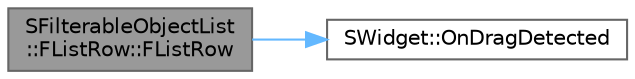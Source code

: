digraph "SFilterableObjectList::FListRow::FListRow"
{
 // INTERACTIVE_SVG=YES
 // LATEX_PDF_SIZE
  bgcolor="transparent";
  edge [fontname=Helvetica,fontsize=10,labelfontname=Helvetica,labelfontsize=10];
  node [fontname=Helvetica,fontsize=10,shape=box,height=0.2,width=0.4];
  rankdir="LR";
  Node1 [id="Node000001",label="SFilterableObjectList\l::FListRow::FListRow",height=0.2,width=0.4,color="gray40", fillcolor="grey60", style="filled", fontcolor="black",tooltip=" "];
  Node1 -> Node2 [id="edge1_Node000001_Node000002",color="steelblue1",style="solid",tooltip=" "];
  Node2 [id="Node000002",label="SWidget::OnDragDetected",height=0.2,width=0.4,color="grey40", fillcolor="white", style="filled",URL="$dd/de2/classSWidget.html#a3cc23fa0f5501ca51a275a1f3c65e712",tooltip="Called when Slate detects that a widget started to be dragged."];
}
